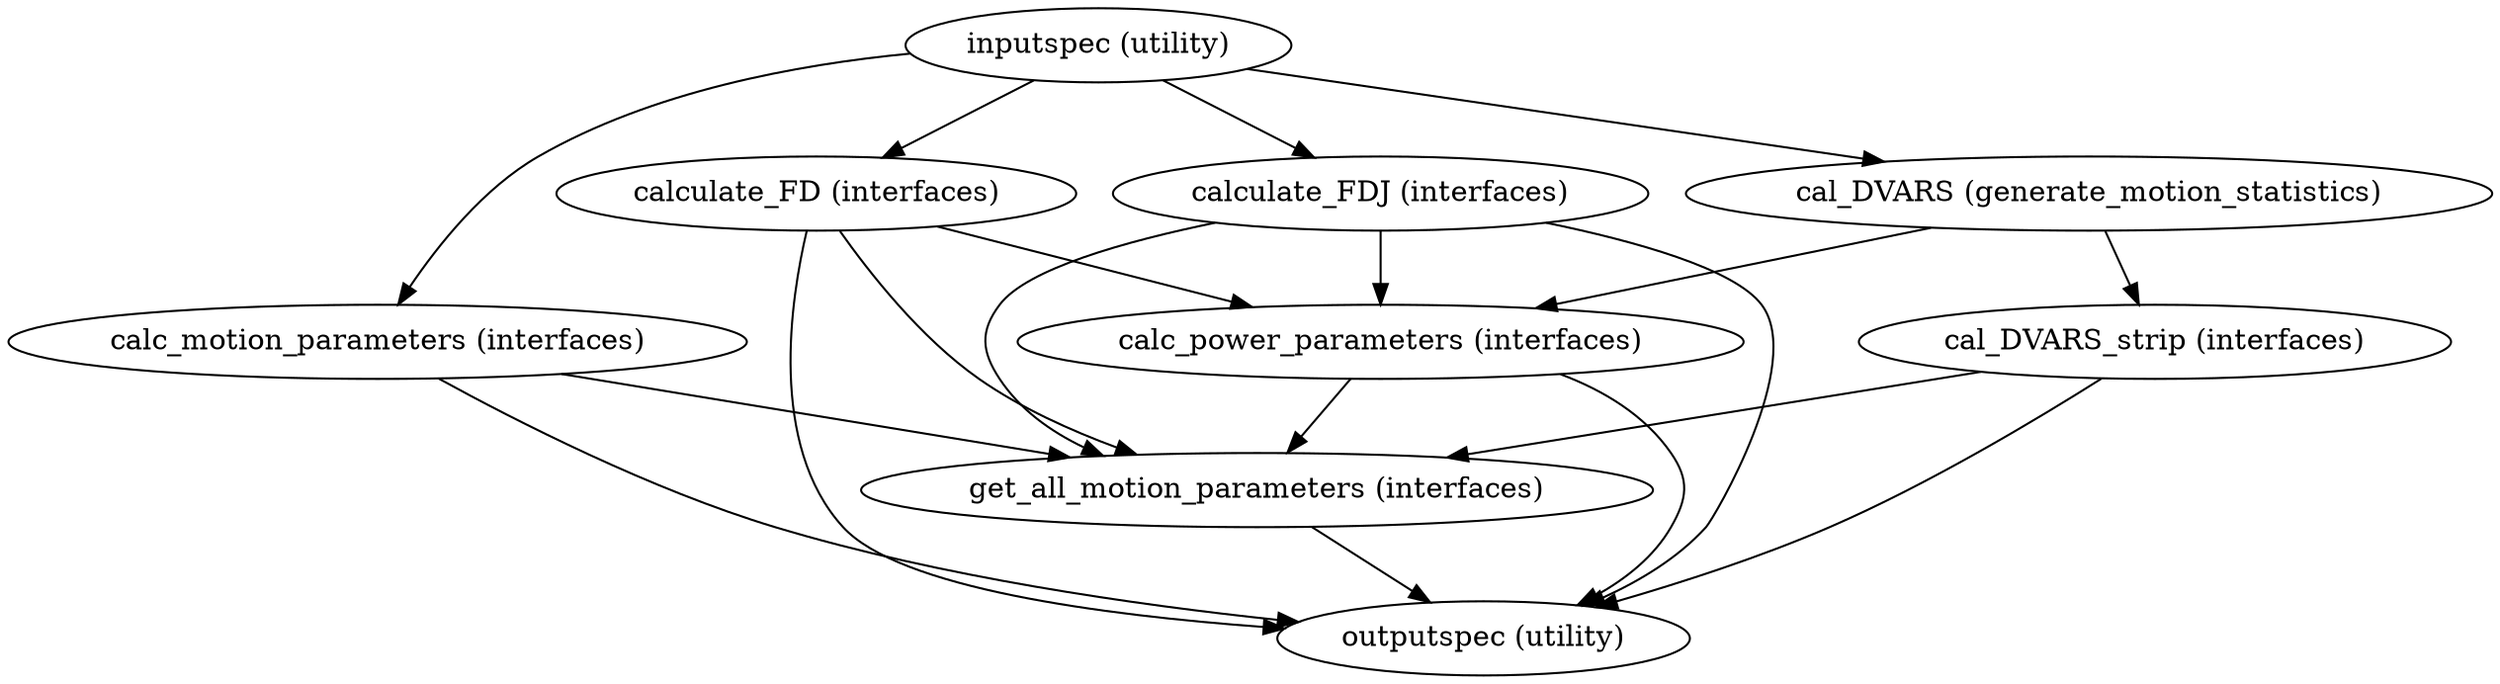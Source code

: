strict digraph {
"inputspec (utility)";
"cal_DVARS (generate_motion_statistics)";
"calculate_FD (interfaces)";
"calculate_FDJ (interfaces)";
"calc_motion_parameters (interfaces)";
"cal_DVARS_strip (interfaces)";
"calc_power_parameters (interfaces)";
"outputspec (utility)";
"get_all_motion_parameters (interfaces)";
"inputspec (utility)" -> "cal_DVARS (generate_motion_statistics)";
"inputspec (utility)" -> "calculate_FD (interfaces)";
"inputspec (utility)" -> "calculate_FDJ (interfaces)";
"inputspec (utility)" -> "calc_motion_parameters (interfaces)";
"cal_DVARS (generate_motion_statistics)" -> "cal_DVARS_strip (interfaces)";
"cal_DVARS (generate_motion_statistics)" -> "calc_power_parameters (interfaces)";
"calculate_FD (interfaces)" -> "outputspec (utility)";
"calculate_FD (interfaces)" -> "get_all_motion_parameters (interfaces)";
"calculate_FD (interfaces)" -> "calc_power_parameters (interfaces)";
"calculate_FDJ (interfaces)" -> "outputspec (utility)";
"calculate_FDJ (interfaces)" -> "get_all_motion_parameters (interfaces)";
"calculate_FDJ (interfaces)" -> "calc_power_parameters (interfaces)";
"calc_motion_parameters (interfaces)" -> "get_all_motion_parameters (interfaces)";
"calc_motion_parameters (interfaces)" -> "outputspec (utility)";
"cal_DVARS_strip (interfaces)" -> "outputspec (utility)";
"cal_DVARS_strip (interfaces)" -> "get_all_motion_parameters (interfaces)";
"calc_power_parameters (interfaces)" -> "get_all_motion_parameters (interfaces)";
"calc_power_parameters (interfaces)" -> "outputspec (utility)";
"get_all_motion_parameters (interfaces)" -> "outputspec (utility)";
}
